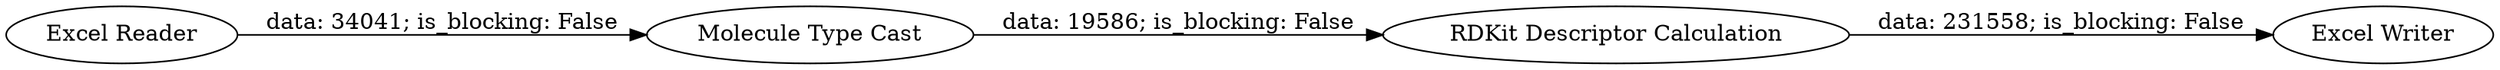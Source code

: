 digraph {
	"3515509742135215481_1" [label="Excel Reader"]
	"3515509742135215481_3" [label="RDKit Descriptor Calculation"]
	"3515509742135215481_2" [label="Molecule Type Cast"]
	"3515509742135215481_4" [label="Excel Writer"]
	"3515509742135215481_1" -> "3515509742135215481_2" [label="data: 34041; is_blocking: False"]
	"3515509742135215481_2" -> "3515509742135215481_3" [label="data: 19586; is_blocking: False"]
	"3515509742135215481_3" -> "3515509742135215481_4" [label="data: 231558; is_blocking: False"]
	rankdir=LR
}
